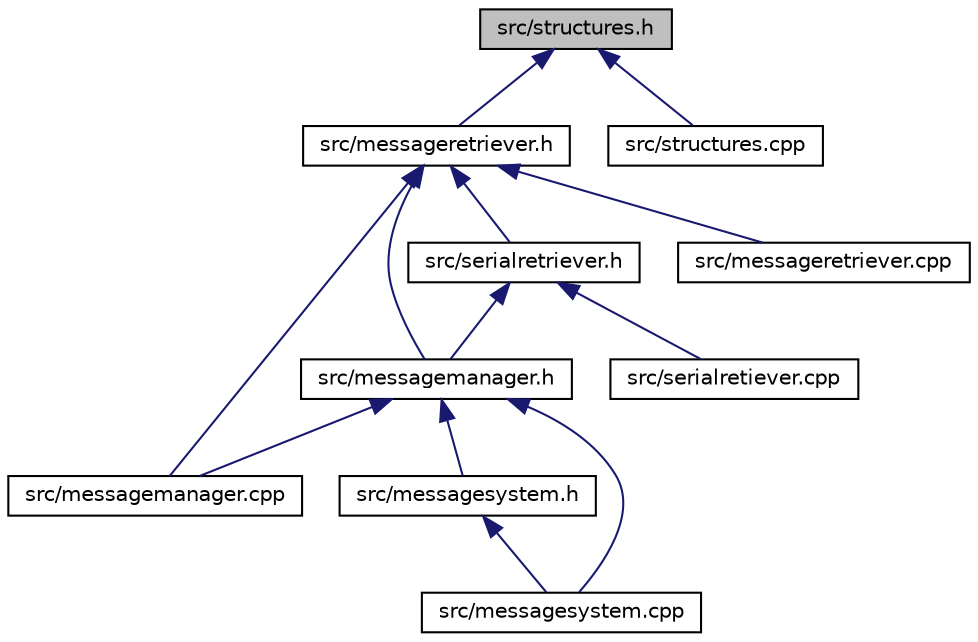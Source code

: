 digraph "src/structures.h"
{
 // LATEX_PDF_SIZE
  edge [fontname="Helvetica",fontsize="10",labelfontname="Helvetica",labelfontsize="10"];
  node [fontname="Helvetica",fontsize="10",shape=record];
  Node1 [label="src/structures.h",height=0.2,width=0.4,color="black", fillcolor="grey75", style="filled", fontcolor="black",tooltip="Declerations of data structures that can be used throughout this project."];
  Node1 -> Node2 [dir="back",color="midnightblue",fontsize="10",style="solid",fontname="Helvetica"];
  Node2 [label="src/messageretriever.h",height=0.2,width=0.4,color="black", fillcolor="white", style="filled",URL="$src_2messageretriever_8h.html",tooltip="Message retriever base class for the led light strip."];
  Node2 -> Node3 [dir="back",color="midnightblue",fontsize="10",style="solid",fontname="Helvetica"];
  Node3 [label="src/messagemanager.h",height=0.2,width=0.4,color="black", fillcolor="white", style="filled",URL="$src_2messagemanager_8h.html",tooltip="This file contains the interface for how incoming messages will be handled."];
  Node3 -> Node4 [dir="back",color="midnightblue",fontsize="10",style="solid",fontname="Helvetica"];
  Node4 [label="src/messagemanager.cpp",height=0.2,width=0.4,color="black", fillcolor="white", style="filled",URL="$messagemanager_8cpp.html",tooltip="Contains definitions of funcitons from messagemanager.h."];
  Node3 -> Node5 [dir="back",color="midnightblue",fontsize="10",style="solid",fontname="Helvetica"];
  Node5 [label="src/messagesystem.h",height=0.2,width=0.4,color="black", fillcolor="white", style="filled",URL="$messagesystem_8h.html",tooltip="This is where all the different components of the message system come together to work."];
  Node5 -> Node6 [dir="back",color="midnightblue",fontsize="10",style="solid",fontname="Helvetica"];
  Node6 [label="src/messagesystem.cpp",height=0.2,width=0.4,color="black", fillcolor="white", style="filled",URL="$messagesystem_8cpp.html",tooltip="File containing information regaurding the message system implmenentaiton."];
  Node3 -> Node6 [dir="back",color="midnightblue",fontsize="10",style="solid",fontname="Helvetica"];
  Node2 -> Node7 [dir="back",color="midnightblue",fontsize="10",style="solid",fontname="Helvetica"];
  Node7 [label="src/serialretriever.h",height=0.2,width=0.4,color="black", fillcolor="white", style="filled",URL="$serialretriever_8h.html",tooltip="The serial message retriever. This will accept messages over serial."];
  Node7 -> Node3 [dir="back",color="midnightblue",fontsize="10",style="solid",fontname="Helvetica"];
  Node7 -> Node8 [dir="back",color="midnightblue",fontsize="10",style="solid",fontname="Helvetica"];
  Node8 [label="src/serialretiever.cpp",height=0.2,width=0.4,color="black", fillcolor="white", style="filled",URL="$serialretiever_8cpp.html",tooltip="Definition of class defined in serialreriever.h."];
  Node2 -> Node4 [dir="back",color="midnightblue",fontsize="10",style="solid",fontname="Helvetica"];
  Node2 -> Node9 [dir="back",color="midnightblue",fontsize="10",style="solid",fontname="Helvetica"];
  Node9 [label="src/messageretriever.cpp",height=0.2,width=0.4,color="black", fillcolor="white", style="filled",URL="$messageretriever_8cpp.html",tooltip="Defines some of the base class functionality for the classes that inhert this class to use."];
  Node1 -> Node10 [dir="back",color="midnightblue",fontsize="10",style="solid",fontname="Helvetica"];
  Node10 [label="src/structures.cpp",height=0.2,width=0.4,color="black", fillcolor="white", style="filled",URL="$src_2structures_8cpp.html",tooltip="Defintions for structures.h."];
}

